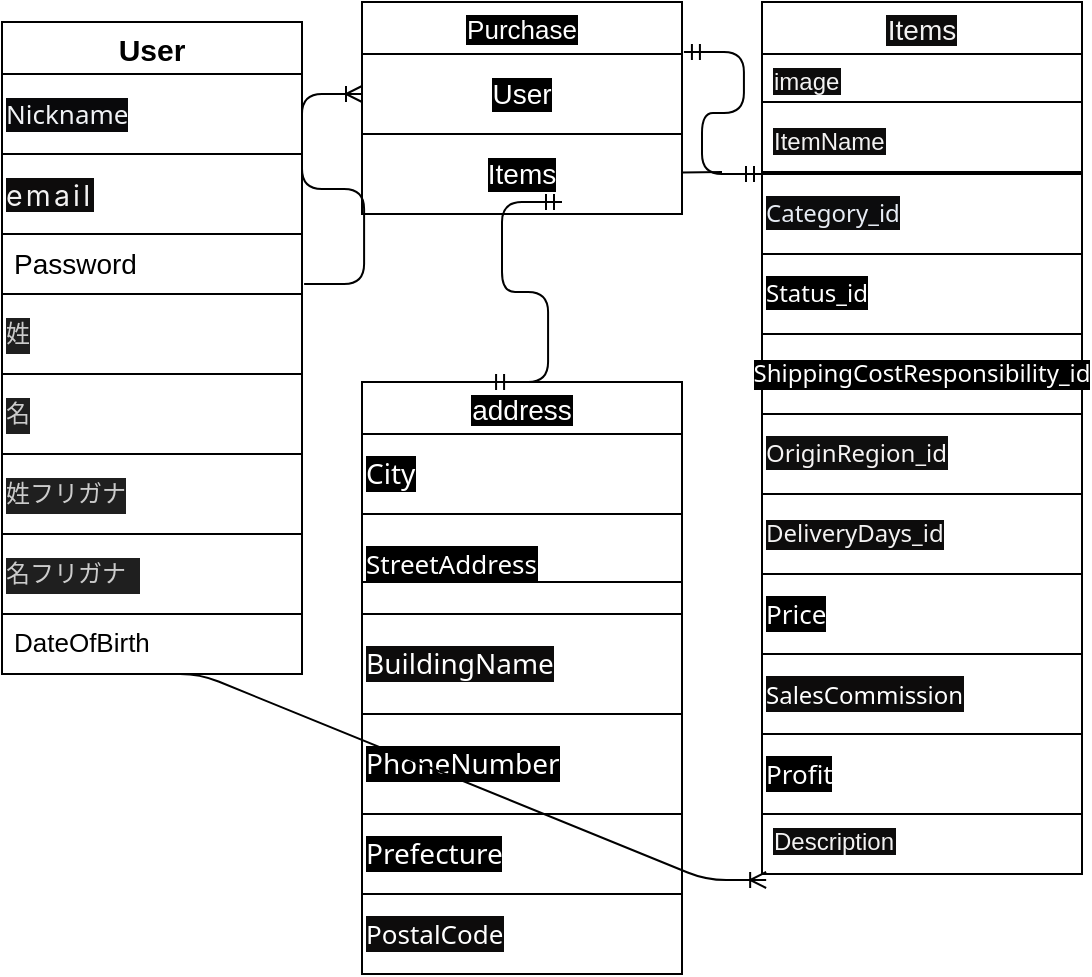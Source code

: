 <mxfile>
    <diagram id="EfDrzy22AmJzcq870eCy" name="ページ1">
        <mxGraphModel dx="556" dy="568" grid="1" gridSize="10" guides="1" tooltips="1" connect="1" arrows="0" fold="1" page="1" pageScale="1" pageWidth="827" pageHeight="1169" math="0" shadow="0">
            <root>
                <mxCell id="0"/>
                <mxCell id="1" parent="0"/>
                <mxCell id="10" style="edgeStyle=none;html=1;exitX=0.5;exitY=0;exitDx=0;exitDy=0;entryX=0.5;entryY=0;entryDx=0;entryDy=0;" parent="1" source="2" target="2" edge="1">
                    <mxGeometry relative="1" as="geometry">
                        <mxPoint x="160" y="160" as="targetPoint"/>
                    </mxGeometry>
                </mxCell>
                <mxCell id="2" value="User" style="swimlane;fontStyle=1;childLayout=stackLayout;horizontal=1;startSize=26;horizontalStack=0;resizeParent=1;resizeParentMax=0;resizeLast=0;collapsible=1;marginBottom=0;align=center;fontSize=15;" parent="1" vertex="1">
                    <mxGeometry y="10" width="150" height="326" as="geometry"/>
                </mxCell>
                <mxCell id="8" value="&lt;span style=&quot;font-family: Söhne, ui-sans-serif, system-ui, -apple-system, &amp;quot;Segoe UI&amp;quot;, Roboto, Ubuntu, Cantarell, &amp;quot;Noto Sans&amp;quot;, sans-serif, &amp;quot;Helvetica Neue&amp;quot;, Arial, &amp;quot;Apple Color Emoji&amp;quot;, &amp;quot;Segoe UI Emoji&amp;quot;, &amp;quot;Segoe UI Symbol&amp;quot;, &amp;quot;Noto Color Emoji&amp;quot;; background-color: rgb(9, 9, 11);&quot;&gt;&lt;font style=&quot;font-size: 13px;&quot; color=&quot;#f0f2f5&quot;&gt;Nickname&lt;/font&gt;&lt;/span&gt;" style="whiteSpace=wrap;html=1;align=left;" parent="2" vertex="1">
                    <mxGeometry y="26" width="150" height="40" as="geometry"/>
                </mxCell>
                <mxCell id="9" value="&lt;span style=&quot;font-family: -apple-system, &amp;quot;system-ui&amp;quot;, &amp;quot;Noto Sans JP&amp;quot;, &amp;quot;Hiragino Sans&amp;quot;, &amp;quot;Hiragino Kaku Gothic ProN&amp;quot;, &amp;quot;segoe ui&amp;quot;, メイリオ, Meiryo, &amp;quot;ＭＳ Ｐゴシック&amp;quot;, &amp;quot;MS PGothic&amp;quot;, sans-serif; font-size: 14.24px; letter-spacing: 1.6px; background-color: rgb(13, 12, 12);&quot;&gt;&lt;font color=&quot;#f3f2f2&quot;&gt;email&lt;/font&gt;&lt;/span&gt;" style="whiteSpace=wrap;html=1;align=left;" parent="2" vertex="1">
                    <mxGeometry y="66" width="150" height="40" as="geometry"/>
                </mxCell>
                <mxCell id="6" value="Password " style="text;strokeColor=none;fillColor=none;spacingLeft=4;spacingRight=4;overflow=hidden;rotatable=0;points=[[0,0.5],[1,0.5]];portConstraint=eastwest;fontSize=14;" parent="2" vertex="1">
                    <mxGeometry y="106" width="150" height="30" as="geometry"/>
                </mxCell>
                <mxCell id="80" value="&lt;div style=&quot;color: rgb(204, 204, 204); background-color: rgb(31, 31, 31); font-family: Menlo, Monaco, &amp;quot;Courier New&amp;quot;, monospace; line-height: 18px;&quot;&gt;姓&lt;/div&gt;" style="whiteSpace=wrap;html=1;align=left;" vertex="1" parent="2">
                    <mxGeometry y="136" width="150" height="40" as="geometry"/>
                </mxCell>
                <mxCell id="81" value="&lt;div style=&quot;color: rgb(204, 204, 204); background-color: rgb(31, 31, 31); font-family: Menlo, Monaco, &amp;quot;Courier New&amp;quot;, monospace; line-height: 18px;&quot;&gt;名&lt;/div&gt;" style="whiteSpace=wrap;html=1;align=left;" vertex="1" parent="2">
                    <mxGeometry y="176" width="150" height="40" as="geometry"/>
                </mxCell>
                <mxCell id="82" value="&lt;div style=&quot;color: rgb(204, 204, 204); background-color: rgb(31, 31, 31); font-family: Menlo, Monaco, &amp;quot;Courier New&amp;quot;, monospace; line-height: 18px;&quot;&gt;姓フリガナ&lt;/div&gt;" style="whiteSpace=wrap;html=1;align=left;" vertex="1" parent="2">
                    <mxGeometry y="216" width="150" height="40" as="geometry"/>
                </mxCell>
                <mxCell id="83" value="&lt;div style=&quot;color: rgb(204, 204, 204); background-color: rgb(31, 31, 31); font-family: Menlo, Monaco, &amp;quot;Courier New&amp;quot;, monospace; line-height: 18px;&quot;&gt;名フリガナ&amp;nbsp;&lt;/div&gt;" style="whiteSpace=wrap;html=1;align=left;" vertex="1" parent="2">
                    <mxGeometry y="256" width="150" height="40" as="geometry"/>
                </mxCell>
                <mxCell id="4" value="DateOfBirth" style="text;strokeColor=none;fillColor=none;spacingLeft=4;spacingRight=4;overflow=hidden;rotatable=0;points=[[0,0.5],[1,0.5]];portConstraint=eastwest;fontSize=13;" parent="2" vertex="1">
                    <mxGeometry y="296" width="150" height="30" as="geometry"/>
                </mxCell>
                <mxCell id="11" value="Items" style="swimlane;fontStyle=0;childLayout=stackLayout;horizontal=1;startSize=26;horizontalStack=0;resizeParent=1;resizeParentMax=0;resizeLast=0;collapsible=1;marginBottom=0;align=center;fontSize=14;labelBackgroundColor=#0d0c0c;fontColor=#f3f2f2;" parent="1" vertex="1">
                    <mxGeometry x="380" width="160" height="436" as="geometry"/>
                </mxCell>
                <mxCell id="12" value="image" style="text;strokeColor=none;fillColor=none;spacingLeft=4;spacingRight=4;overflow=hidden;rotatable=0;points=[[0,0.5],[1,0.5]];portConstraint=eastwest;fontSize=12;labelBackgroundColor=#0d0c0c;fontColor=#f3f2f2;" parent="11" vertex="1">
                    <mxGeometry y="26" width="160" height="30" as="geometry"/>
                </mxCell>
                <mxCell id="24" value="" style="endArrow=none;html=1;rounded=0;fontSize=13;fontColor=#FFFFFF;" parent="11" edge="1">
                    <mxGeometry relative="1" as="geometry">
                        <mxPoint y="50" as="sourcePoint"/>
                        <mxPoint x="160" y="50" as="targetPoint"/>
                    </mxGeometry>
                </mxCell>
                <mxCell id="13" value="ItemName" style="text;strokeColor=none;fillColor=none;spacingLeft=4;spacingRight=4;overflow=hidden;rotatable=0;points=[[0,0.5],[1,0.5]];portConstraint=eastwest;fontSize=12;labelBackgroundColor=#0d0c0c;fontColor=#f3f2f2;" parent="11" vertex="1">
                    <mxGeometry y="56" width="160" height="30" as="geometry"/>
                </mxCell>
                <mxCell id="26" value="" style="endArrow=none;html=1;rounded=0;fontSize=13;fontColor=#FFFFFF;" parent="11" edge="1">
                    <mxGeometry relative="1" as="geometry">
                        <mxPoint y="85" as="sourcePoint"/>
                        <mxPoint x="160" y="85" as="targetPoint"/>
                    </mxGeometry>
                </mxCell>
                <mxCell id="15" value="&lt;span style=&quot;font-family: Söhne, ui-sans-serif, system-ui, -apple-system, &amp;quot;Segoe UI&amp;quot;, Roboto, Ubuntu, Cantarell, &amp;quot;Noto Sans&amp;quot;, sans-serif, &amp;quot;Helvetica Neue&amp;quot;, Arial, &amp;quot;Apple Color Emoji&amp;quot;, &amp;quot;Segoe UI Emoji&amp;quot;, &amp;quot;Segoe UI Symbol&amp;quot;, &amp;quot;Noto Color Emoji&amp;quot;; font-size: 12px; background-color: rgb(12, 12, 13);&quot;&gt;&lt;font color=&quot;#e7ecf4&quot; style=&quot;font-size: 12px;&quot;&gt;Category_id&lt;/font&gt;&lt;/span&gt;" style="whiteSpace=wrap;html=1;align=left;labelBackgroundColor=#0d0c0c;fontSize=12;fontColor=#f3f2f2;" parent="11" vertex="1">
                    <mxGeometry y="86" width="160" height="40" as="geometry"/>
                </mxCell>
                <mxCell id="23" value="&lt;span style=&quot;font-family: Söhne, ui-sans-serif, system-ui, -apple-system, &amp;quot;Segoe UI&amp;quot;, Roboto, Ubuntu, Cantarell, &amp;quot;Noto Sans&amp;quot;, sans-serif, &amp;quot;Helvetica Neue&amp;quot;, Arial, &amp;quot;Apple Color Emoji&amp;quot;, &amp;quot;Segoe UI Emoji&amp;quot;, &amp;quot;Segoe UI Symbol&amp;quot;, &amp;quot;Noto Color Emoji&amp;quot;; font-size: 12px; background-color: rgb(0, 0, 0);&quot;&gt;&lt;font color=&quot;#ffffff&quot; style=&quot;font-size: 12px;&quot;&gt;Status_id&lt;/font&gt;&lt;/span&gt;" style="whiteSpace=wrap;html=1;align=left;labelBackgroundColor=#0d0c0c;fontSize=12;fontColor=#f3f2f2;" parent="11" vertex="1">
                    <mxGeometry y="126" width="160" height="40" as="geometry"/>
                </mxCell>
                <mxCell id="22" value="&lt;span style=&quot;font-family: Söhne, ui-sans-serif, system-ui, -apple-system, &amp;quot;Segoe UI&amp;quot;, Roboto, Ubuntu, Cantarell, &amp;quot;Noto Sans&amp;quot;, sans-serif, &amp;quot;Helvetica Neue&amp;quot;, Arial, &amp;quot;Apple Color Emoji&amp;quot;, &amp;quot;Segoe UI Emoji&amp;quot;, &amp;quot;Segoe UI Symbol&amp;quot;, &amp;quot;Noto Color Emoji&amp;quot;; font-size: 12px; text-align: left;&quot;&gt;ShippingCostResponsibility_id&lt;/span&gt;" style="whiteSpace=wrap;html=1;align=center;labelBackgroundColor=#000000;fontSize=12;fontColor=#FFFFFF;" parent="11" vertex="1">
                    <mxGeometry y="166" width="160" height="40" as="geometry"/>
                </mxCell>
                <mxCell id="21" value="&lt;span style=&quot;font-family: Söhne, ui-sans-serif, system-ui, -apple-system, &amp;quot;Segoe UI&amp;quot;, Roboto, Ubuntu, Cantarell, &amp;quot;Noto Sans&amp;quot;, sans-serif, &amp;quot;Helvetica Neue&amp;quot;, Arial, &amp;quot;Apple Color Emoji&amp;quot;, &amp;quot;Segoe UI Emoji&amp;quot;, &amp;quot;Segoe UI Symbol&amp;quot;, &amp;quot;Noto Color Emoji&amp;quot;; font-size: 12px; background-color: rgb(15, 15, 15);&quot;&gt;OriginRegion_id&lt;/span&gt;" style="whiteSpace=wrap;html=1;align=left;labelBackgroundColor=#0d0c0c;fontSize=12;fontColor=#f6f4f4;" parent="11" vertex="1">
                    <mxGeometry y="206" width="160" height="40" as="geometry"/>
                </mxCell>
                <mxCell id="20" value="&lt;span style=&quot;font-family: Söhne, ui-sans-serif, system-ui, -apple-system, &amp;quot;Segoe UI&amp;quot;, Roboto, Ubuntu, Cantarell, &amp;quot;Noto Sans&amp;quot;, sans-serif, &amp;quot;Helvetica Neue&amp;quot;, Arial, &amp;quot;Apple Color Emoji&amp;quot;, &amp;quot;Segoe UI Emoji&amp;quot;, &amp;quot;Segoe UI Symbol&amp;quot;, &amp;quot;Noto Color Emoji&amp;quot;; font-size: 12px;&quot;&gt;DeliveryDays_id&lt;/span&gt;" style="whiteSpace=wrap;html=1;align=left;labelBackgroundColor=#0D0C0C;fontSize=12;fontColor=#F3F2F2;" parent="11" vertex="1">
                    <mxGeometry y="246" width="160" height="40" as="geometry"/>
                </mxCell>
                <mxCell id="19" value="&lt;span style=&quot;font-family: Söhne, ui-sans-serif, system-ui, -apple-system, &amp;quot;Segoe UI&amp;quot;, Roboto, Ubuntu, Cantarell, &amp;quot;Noto Sans&amp;quot;, sans-serif, &amp;quot;Helvetica Neue&amp;quot;, Arial, &amp;quot;Apple Color Emoji&amp;quot;, &amp;quot;Segoe UI Emoji&amp;quot;, &amp;quot;Segoe UI Symbol&amp;quot;, &amp;quot;Noto Color Emoji&amp;quot;; background-color: rgb(0, 0, 0);&quot;&gt;&lt;font color=&quot;#ffffff&quot;&gt;Price&lt;/font&gt;&lt;/span&gt;" style="whiteSpace=wrap;html=1;align=left;labelBackgroundColor=#0d0c0c;fontSize=13;fontColor=#f3f2f2;" parent="11" vertex="1">
                    <mxGeometry y="286" width="160" height="40" as="geometry"/>
                </mxCell>
                <mxCell id="18" value="&lt;span style=&quot;font-family: Söhne, ui-sans-serif, system-ui, -apple-system, &amp;quot;Segoe UI&amp;quot;, Roboto, Ubuntu, Cantarell, &amp;quot;Noto Sans&amp;quot;, sans-serif, &amp;quot;Helvetica Neue&amp;quot;, Arial, &amp;quot;Apple Color Emoji&amp;quot;, &amp;quot;Segoe UI Emoji&amp;quot;, &amp;quot;Segoe UI Symbol&amp;quot;, &amp;quot;Noto Color Emoji&amp;quot;; background-color: rgb(13, 12, 12);&quot;&gt;&lt;font style=&quot;font-size: 12px;&quot; color=&quot;#ffffff&quot;&gt;SalesCommission&lt;/font&gt;&lt;/span&gt;" style="whiteSpace=wrap;html=1;align=left;labelBackgroundColor=#0d0c0c;fontSize=13;fontColor=#f3f2f2;" parent="11" vertex="1">
                    <mxGeometry y="326" width="160" height="40" as="geometry"/>
                </mxCell>
                <mxCell id="17" value="&lt;span style=&quot;font-family: Söhne, ui-sans-serif, system-ui, -apple-system, &amp;quot;Segoe UI&amp;quot;, Roboto, Ubuntu, Cantarell, &amp;quot;Noto Sans&amp;quot;, sans-serif, &amp;quot;Helvetica Neue&amp;quot;, Arial, &amp;quot;Apple Color Emoji&amp;quot;, &amp;quot;Segoe UI Emoji&amp;quot;, &amp;quot;Segoe UI Symbol&amp;quot;, &amp;quot;Noto Color Emoji&amp;quot;; background-color: rgb(0, 0, 0);&quot;&gt;&lt;font style=&quot;font-size: 13px;&quot; color=&quot;#ffffff&quot;&gt;Profit&lt;/font&gt;&lt;/span&gt;" style="whiteSpace=wrap;html=1;align=left;labelBackgroundColor=#0d0c0c;fontSize=13;fontColor=#f3f2f2;" parent="11" vertex="1">
                    <mxGeometry y="366" width="160" height="40" as="geometry"/>
                </mxCell>
                <mxCell id="14" value="Description" style="text;strokeColor=none;fillColor=none;spacingLeft=4;spacingRight=4;overflow=hidden;rotatable=0;points=[[0,0.5],[1,0.5]];portConstraint=eastwest;fontSize=12;labelBackgroundColor=#0d0c0c;fontColor=#f3f2f2;" parent="11" vertex="1">
                    <mxGeometry y="406" width="160" height="30" as="geometry"/>
                </mxCell>
                <mxCell id="27" value="Purchase" style="swimlane;fontStyle=0;childLayout=stackLayout;horizontal=1;startSize=26;horizontalStack=0;resizeParent=1;resizeParentMax=0;resizeLast=0;collapsible=1;marginBottom=0;align=center;fontSize=13;labelBackgroundColor=#000000;fontColor=#FFFFFF;" parent="1" vertex="1">
                    <mxGeometry x="180" width="160" height="106" as="geometry">
                        <mxRectangle x="260" width="100" height="30" as="alternateBounds"/>
                    </mxGeometry>
                </mxCell>
                <mxCell id="31" value="" style="endArrow=none;html=1;rounded=0;fontSize=13;fontColor=#FFFFFF;startArrow=none;" parent="27" edge="1">
                    <mxGeometry relative="1" as="geometry">
                        <mxPoint x="159.286" y="56" as="sourcePoint"/>
                        <mxPoint x="154" y="55" as="targetPoint"/>
                    </mxGeometry>
                </mxCell>
                <mxCell id="35" value="" style="endArrow=none;html=1;rounded=0;fontSize=13;fontColor=#FFFFFF;" parent="27" edge="1">
                    <mxGeometry relative="1" as="geometry">
                        <mxPoint y="55" as="sourcePoint"/>
                        <mxPoint x="160" y="55" as="targetPoint"/>
                    </mxGeometry>
                </mxCell>
                <mxCell id="39" value="" style="endArrow=none;html=1;rounded=0;fontSize=13;fontColor=#FFFFFF;startArrow=none;" parent="27" source="72" edge="1">
                    <mxGeometry relative="1" as="geometry">
                        <mxPoint y="85" as="sourcePoint"/>
                        <mxPoint x="160" y="85" as="targetPoint"/>
                    </mxGeometry>
                </mxCell>
                <mxCell id="71" value="User" style="whiteSpace=wrap;html=1;align=center;labelBackgroundColor=#000000;fontSize=14;fontColor=#FFFFFF;" parent="27" vertex="1">
                    <mxGeometry y="26" width="160" height="40" as="geometry"/>
                </mxCell>
                <mxCell id="73" value="" style="endArrow=none;html=1;rounded=0;fontSize=13;fontColor=#FFFFFF;" parent="27" target="72" edge="1">
                    <mxGeometry relative="1" as="geometry">
                        <mxPoint x="180" y="85" as="sourcePoint"/>
                        <mxPoint x="340" y="85" as="targetPoint"/>
                    </mxGeometry>
                </mxCell>
                <mxCell id="72" value="Items" style="whiteSpace=wrap;html=1;align=center;labelBackgroundColor=#000000;fontSize=14;fontColor=#FFFFFF;" parent="27" vertex="1">
                    <mxGeometry y="66" width="160" height="40" as="geometry"/>
                </mxCell>
                <mxCell id="62" value="address" style="swimlane;fontStyle=0;childLayout=stackLayout;horizontal=1;startSize=26;horizontalStack=0;resizeParent=1;resizeParentMax=0;resizeLast=0;collapsible=1;marginBottom=0;align=center;fontSize=14;labelBackgroundColor=#000000;fontColor=#FFFFFF;" parent="1" vertex="1">
                    <mxGeometry x="180" y="190" width="160" height="296" as="geometry"/>
                </mxCell>
                <mxCell id="42" value="&lt;span style=&quot;font-family: Söhne, ui-sans-serif, system-ui, -apple-system, &amp;quot;Segoe UI&amp;quot;, Roboto, Ubuntu, Cantarell, &amp;quot;Noto Sans&amp;quot;, sans-serif, &amp;quot;Helvetica Neue&amp;quot;, Arial, &amp;quot;Apple Color Emoji&amp;quot;, &amp;quot;Segoe UI Emoji&amp;quot;, &amp;quot;Segoe UI Symbol&amp;quot;, &amp;quot;Noto Color Emoji&amp;quot;; background-color: rgb(0, 0, 0);&quot;&gt;&lt;font style=&quot;font-size: 14px;&quot;&gt;City&lt;/font&gt;&lt;/span&gt;" style="whiteSpace=wrap;html=1;align=left;labelBackgroundColor=#000000;fontSize=13;fontColor=#FFFFFF;" parent="62" vertex="1">
                    <mxGeometry y="26" width="160" height="40" as="geometry"/>
                </mxCell>
                <mxCell id="43" value="&lt;span style=&quot;font-family: Söhne, ui-sans-serif, system-ui, -apple-system, &amp;quot;Segoe UI&amp;quot;, Roboto, Ubuntu, Cantarell, &amp;quot;Noto Sans&amp;quot;, sans-serif, &amp;quot;Helvetica Neue&amp;quot;, Arial, &amp;quot;Apple Color Emoji&amp;quot;, &amp;quot;Segoe UI Emoji&amp;quot;, &amp;quot;Segoe UI Symbol&amp;quot;, &amp;quot;Noto Color Emoji&amp;quot;; background-color: rgb(0, 0, 0);&quot;&gt;&lt;font style=&quot;font-size: 13px;&quot;&gt;StreetAddress&lt;/font&gt;&lt;/span&gt;" style="whiteSpace=wrap;html=1;align=left;labelBackgroundColor=#000000;fontSize=13;fontColor=#FFFFFF;" parent="62" vertex="1">
                    <mxGeometry y="66" width="160" height="50" as="geometry"/>
                </mxCell>
                <mxCell id="44" value="&lt;span style=&quot;font-family: Söhne, ui-sans-serif, system-ui, -apple-system, &amp;quot;Segoe UI&amp;quot;, Roboto, Ubuntu, Cantarell, &amp;quot;Noto Sans&amp;quot;, sans-serif, &amp;quot;Helvetica Neue&amp;quot;, Arial, &amp;quot;Apple Color Emoji&amp;quot;, &amp;quot;Segoe UI Emoji&amp;quot;, &amp;quot;Segoe UI Symbol&amp;quot;, &amp;quot;Noto Color Emoji&amp;quot;; background-color: rgb(13, 12, 12);&quot;&gt;&lt;font style=&quot;font-size: 14px;&quot;&gt;BuildingName&lt;/font&gt;&lt;/span&gt;" style="whiteSpace=wrap;html=1;align=left;labelBackgroundColor=#000000;fontSize=13;fontColor=#FFFFFF;" parent="62" vertex="1">
                    <mxGeometry y="116" width="160" height="50" as="geometry"/>
                </mxCell>
                <mxCell id="45" value="&lt;span style=&quot;font-family: Söhne, ui-sans-serif, system-ui, -apple-system, &amp;quot;Segoe UI&amp;quot;, Roboto, Ubuntu, Cantarell, &amp;quot;Noto Sans&amp;quot;, sans-serif, &amp;quot;Helvetica Neue&amp;quot;, Arial, &amp;quot;Apple Color Emoji&amp;quot;, &amp;quot;Segoe UI Emoji&amp;quot;, &amp;quot;Segoe UI Symbol&amp;quot;, &amp;quot;Noto Color Emoji&amp;quot;; background-color: rgb(0, 0, 0);&quot;&gt;&lt;font style=&quot;font-size: 14px;&quot;&gt;PhoneNumber&lt;/font&gt;&lt;/span&gt;" style="whiteSpace=wrap;html=1;align=left;labelBackgroundColor=#000000;fontSize=13;fontColor=#FFFFFF;" parent="62" vertex="1">
                    <mxGeometry y="166" width="160" height="50" as="geometry"/>
                </mxCell>
                <mxCell id="41" value="&lt;span style=&quot;font-family: Söhne, ui-sans-serif, system-ui, -apple-system, &amp;quot;Segoe UI&amp;quot;, Roboto, Ubuntu, Cantarell, &amp;quot;Noto Sans&amp;quot;, sans-serif, &amp;quot;Helvetica Neue&amp;quot;, Arial, &amp;quot;Apple Color Emoji&amp;quot;, &amp;quot;Segoe UI Emoji&amp;quot;, &amp;quot;Segoe UI Symbol&amp;quot;, &amp;quot;Noto Color Emoji&amp;quot;; background-color: rgb(0, 0, 0);&quot;&gt;&lt;font style=&quot;font-size: 14px;&quot;&gt;Prefecture&lt;/font&gt;&lt;/span&gt;" style="whiteSpace=wrap;html=1;align=left;labelBackgroundColor=#000000;fontSize=13;fontColor=#FFFFFF;" parent="62" vertex="1">
                    <mxGeometry y="216" width="160" height="40" as="geometry"/>
                </mxCell>
                <mxCell id="40" value="&lt;span style=&quot;font-family: Söhne, ui-sans-serif, system-ui, -apple-system, &amp;quot;Segoe UI&amp;quot;, Roboto, Ubuntu, Cantarell, &amp;quot;Noto Sans&amp;quot;, sans-serif, &amp;quot;Helvetica Neue&amp;quot;, Arial, &amp;quot;Apple Color Emoji&amp;quot;, &amp;quot;Segoe UI Emoji&amp;quot;, &amp;quot;Segoe UI Symbol&amp;quot;, &amp;quot;Noto Color Emoji&amp;quot;; background-color: rgb(13, 12, 12);&quot;&gt;&lt;font style=&quot;font-size: 13px;&quot;&gt;PostalCode&lt;/font&gt;&lt;/span&gt;" style="whiteSpace=wrap;html=1;align=left;labelBackgroundColor=#000000;fontSize=13;fontColor=#FFFFFF;" parent="62" vertex="1">
                    <mxGeometry y="256" width="160" height="40" as="geometry"/>
                </mxCell>
                <mxCell id="67" value="" style="edgeStyle=entityRelationEdgeStyle;fontSize=12;html=1;endArrow=ERmandOne;startArrow=ERmandOne;fontColor=#FFFFFF;entryX=0;entryY=0;entryDx=0;entryDy=0;exitX=1.006;exitY=-0.033;exitDx=0;exitDy=0;exitPerimeter=0;" parent="1" target="15" edge="1">
                    <mxGeometry width="100" height="100" relative="1" as="geometry">
                        <mxPoint x="340.96" y="25.01" as="sourcePoint"/>
                        <mxPoint x="330" y="240" as="targetPoint"/>
                    </mxGeometry>
                </mxCell>
                <mxCell id="75" value="" style="edgeStyle=entityRelationEdgeStyle;fontSize=12;html=1;endArrow=ERoneToMany;fontColor=#FFFFFF;exitX=0.46;exitY=1;exitDx=0;exitDy=0;entryX=0.013;entryY=1.1;entryDx=0;entryDy=0;entryPerimeter=0;exitPerimeter=0;" parent="1" target="14" edge="1" source="4">
                    <mxGeometry width="100" height="100" relative="1" as="geometry">
                        <mxPoint x="75" y="256" as="sourcePoint"/>
                        <mxPoint x="330" y="240" as="targetPoint"/>
                    </mxGeometry>
                </mxCell>
                <mxCell id="76" value="" style="edgeStyle=entityRelationEdgeStyle;fontSize=12;html=1;endArrow=ERoneToMany;fontColor=#FFFFFF;exitX=1.007;exitY=0.833;exitDx=0;exitDy=0;exitPerimeter=0;" parent="1" source="6" target="71" edge="1">
                    <mxGeometry width="100" height="100" relative="1" as="geometry">
                        <mxPoint x="90" y="146" as="sourcePoint"/>
                        <mxPoint x="180" y="46" as="targetPoint"/>
                    </mxGeometry>
                </mxCell>
                <mxCell id="79" value="" style="endArrow=none;html=1;rounded=0;" edge="1" parent="1">
                    <mxGeometry relative="1" as="geometry">
                        <mxPoint x="180" y="290" as="sourcePoint"/>
                        <mxPoint x="340" y="290" as="targetPoint"/>
                    </mxGeometry>
                </mxCell>
                <mxCell id="84" value="" style="edgeStyle=entityRelationEdgeStyle;fontSize=12;html=1;endArrow=ERmandOne;startArrow=ERmandOne;exitX=0.394;exitY=0;exitDx=0;exitDy=0;exitPerimeter=0;" edge="1" parent="1" source="62">
                    <mxGeometry width="100" height="100" relative="1" as="geometry">
                        <mxPoint x="180" y="210" as="sourcePoint"/>
                        <mxPoint x="280" y="100" as="targetPoint"/>
                    </mxGeometry>
                </mxCell>
            </root>
        </mxGraphModel>
    </diagram>
</mxfile>